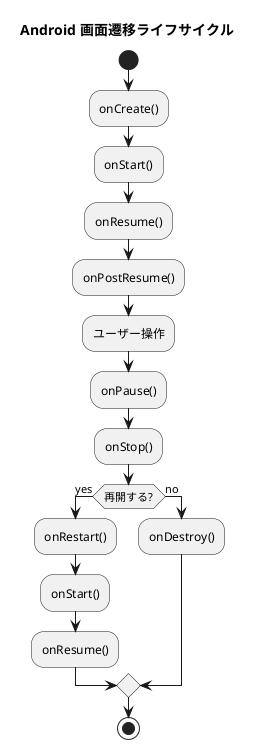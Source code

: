@startuml
' Android ライフサイクル アクティビティ図

title Android 画面遷移ライフサイクル

start
:onCreate();

:onStart();

:onResume();

:onPostResume();

:ユーザー操作;

:onPause();

:onStop();

if (再開する?) then (yes)
  :onRestart();
  :onStart();
  :onResume();
else (no)
  :onDestroy();
endif

stop
@enduml 